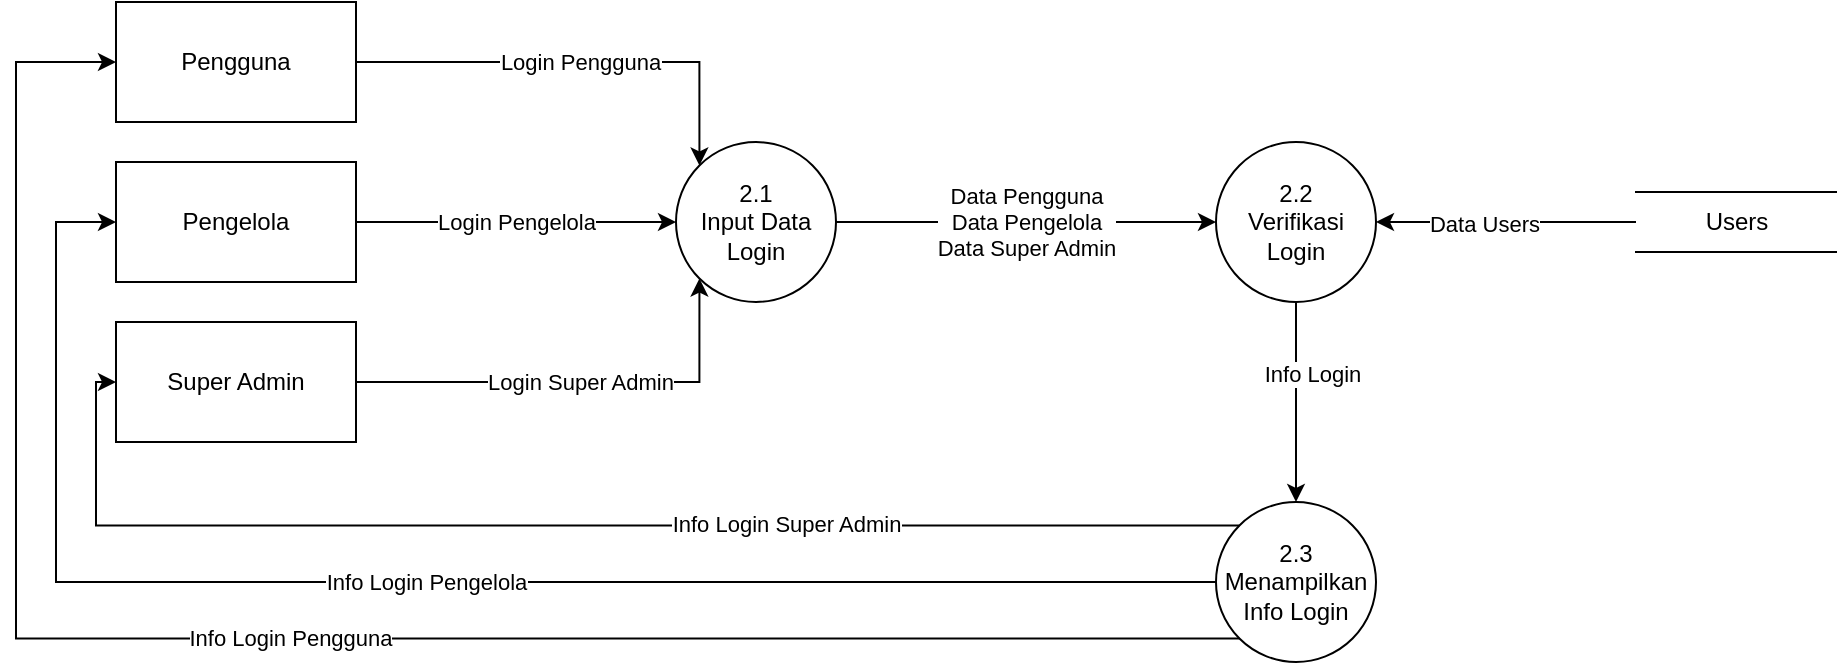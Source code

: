 <mxfile version="20.3.0" type="device"><diagram id="JYLTmYJ_LynsqxLamHNr" name="Page-1"><mxGraphModel dx="868" dy="543" grid="1" gridSize="10" guides="1" tooltips="1" connect="1" arrows="1" fold="1" page="1" pageScale="1" pageWidth="2339" pageHeight="3300" math="0" shadow="0"><root><mxCell id="0"/><mxCell id="1" parent="0"/><mxCell id="VJJY2lDOI6Vwo_ImfNUU-1" value="Pengguna" style="rounded=0;whiteSpace=wrap;html=1;" vertex="1" parent="1"><mxGeometry x="160" y="80" width="120" height="60" as="geometry"/></mxCell><mxCell id="VJJY2lDOI6Vwo_ImfNUU-2" value="Super Admin" style="rounded=0;whiteSpace=wrap;html=1;" vertex="1" parent="1"><mxGeometry x="160" y="240" width="120" height="60" as="geometry"/></mxCell><mxCell id="VJJY2lDOI6Vwo_ImfNUU-6" value="Login Pengelola" style="edgeStyle=orthogonalEdgeStyle;rounded=0;orthogonalLoop=1;jettySize=auto;html=1;entryX=0;entryY=0.5;entryDx=0;entryDy=0;" edge="1" parent="1" source="VJJY2lDOI6Vwo_ImfNUU-3" target="VJJY2lDOI6Vwo_ImfNUU-4"><mxGeometry relative="1" as="geometry"/></mxCell><mxCell id="VJJY2lDOI6Vwo_ImfNUU-3" value="Pengelola" style="rounded=0;whiteSpace=wrap;html=1;" vertex="1" parent="1"><mxGeometry x="160" y="160" width="120" height="60" as="geometry"/></mxCell><mxCell id="VJJY2lDOI6Vwo_ImfNUU-9" value="Data Pengguna&lt;br&gt;Data Pengelola&lt;br&gt;Data Super Admin" style="edgeStyle=orthogonalEdgeStyle;rounded=0;orthogonalLoop=1;jettySize=auto;html=1;" edge="1" parent="1" source="VJJY2lDOI6Vwo_ImfNUU-4" target="VJJY2lDOI6Vwo_ImfNUU-8"><mxGeometry relative="1" as="geometry"/></mxCell><mxCell id="VJJY2lDOI6Vwo_ImfNUU-4" value="2.1&lt;br&gt;Input Data Login" style="ellipse;whiteSpace=wrap;html=1;aspect=fixed;" vertex="1" parent="1"><mxGeometry x="440" y="150" width="80" height="80" as="geometry"/></mxCell><mxCell id="VJJY2lDOI6Vwo_ImfNUU-5" value="Login Pengguna" style="endArrow=classic;html=1;rounded=0;exitX=1;exitY=0.5;exitDx=0;exitDy=0;entryX=0;entryY=0;entryDx=0;entryDy=0;edgeStyle=orthogonalEdgeStyle;" edge="1" parent="1" source="VJJY2lDOI6Vwo_ImfNUU-1" target="VJJY2lDOI6Vwo_ImfNUU-4"><mxGeometry width="50" height="50" relative="1" as="geometry"><mxPoint x="360" y="230" as="sourcePoint"/><mxPoint x="410" y="180" as="targetPoint"/></mxGeometry></mxCell><mxCell id="VJJY2lDOI6Vwo_ImfNUU-7" value="Login Super Admin" style="endArrow=classic;html=1;rounded=0;exitX=1;exitY=0.5;exitDx=0;exitDy=0;entryX=0;entryY=1;entryDx=0;entryDy=0;edgeStyle=orthogonalEdgeStyle;" edge="1" parent="1" source="VJJY2lDOI6Vwo_ImfNUU-2" target="VJJY2lDOI6Vwo_ImfNUU-4"><mxGeometry width="50" height="50" relative="1" as="geometry"><mxPoint x="360" y="230" as="sourcePoint"/><mxPoint x="410" y="180" as="targetPoint"/></mxGeometry></mxCell><mxCell id="VJJY2lDOI6Vwo_ImfNUU-15" style="edgeStyle=orthogonalEdgeStyle;rounded=0;orthogonalLoop=1;jettySize=auto;html=1;" edge="1" parent="1" source="VJJY2lDOI6Vwo_ImfNUU-8" target="VJJY2lDOI6Vwo_ImfNUU-14"><mxGeometry relative="1" as="geometry"/></mxCell><mxCell id="VJJY2lDOI6Vwo_ImfNUU-16" value="Info Login" style="edgeLabel;html=1;align=center;verticalAlign=middle;resizable=0;points=[];" vertex="1" connectable="0" parent="VJJY2lDOI6Vwo_ImfNUU-15"><mxGeometry x="-0.236" y="-2" relative="1" as="geometry"><mxPoint x="10" y="-2" as="offset"/></mxGeometry></mxCell><mxCell id="VJJY2lDOI6Vwo_ImfNUU-8" value="2.2&lt;br&gt;Verifikasi Login" style="ellipse;whiteSpace=wrap;html=1;aspect=fixed;" vertex="1" parent="1"><mxGeometry x="710" y="150" width="80" height="80" as="geometry"/></mxCell><mxCell id="VJJY2lDOI6Vwo_ImfNUU-10" value="Users" style="html=1;dashed=0;whitespace=wrap;shape=partialRectangle;right=0;left=0;" vertex="1" parent="1"><mxGeometry x="920" y="175" width="100" height="30" as="geometry"/></mxCell><mxCell id="VJJY2lDOI6Vwo_ImfNUU-12" value="" style="endArrow=classic;html=1;rounded=0;exitX=0;exitY=0.5;exitDx=0;exitDy=0;entryX=1;entryY=0.5;entryDx=0;entryDy=0;" edge="1" parent="1" source="VJJY2lDOI6Vwo_ImfNUU-10" target="VJJY2lDOI6Vwo_ImfNUU-8"><mxGeometry width="50" height="50" relative="1" as="geometry"><mxPoint x="740" y="280" as="sourcePoint"/><mxPoint x="790" y="230" as="targetPoint"/></mxGeometry></mxCell><mxCell id="VJJY2lDOI6Vwo_ImfNUU-17" value="Data Users" style="edgeLabel;html=1;align=center;verticalAlign=middle;resizable=0;points=[];" vertex="1" connectable="0" parent="VJJY2lDOI6Vwo_ImfNUU-12"><mxGeometry x="0.177" y="1" relative="1" as="geometry"><mxPoint as="offset"/></mxGeometry></mxCell><mxCell id="VJJY2lDOI6Vwo_ImfNUU-14" value="2.3&lt;br&gt;Menampilkan Info Login" style="ellipse;whiteSpace=wrap;html=1;aspect=fixed;" vertex="1" parent="1"><mxGeometry x="710" y="330" width="80" height="80" as="geometry"/></mxCell><mxCell id="VJJY2lDOI6Vwo_ImfNUU-18" value="" style="endArrow=classic;html=1;rounded=0;exitX=0;exitY=0;exitDx=0;exitDy=0;entryX=0;entryY=0.5;entryDx=0;entryDy=0;edgeStyle=orthogonalEdgeStyle;" edge="1" parent="1" source="VJJY2lDOI6Vwo_ImfNUU-14" target="VJJY2lDOI6Vwo_ImfNUU-2"><mxGeometry width="50" height="50" relative="1" as="geometry"><mxPoint x="410" y="220" as="sourcePoint"/><mxPoint x="460" y="170" as="targetPoint"/></mxGeometry></mxCell><mxCell id="VJJY2lDOI6Vwo_ImfNUU-19" value="Info Login Super Admin" style="edgeLabel;html=1;align=center;verticalAlign=middle;resizable=0;points=[];" vertex="1" connectable="0" parent="VJJY2lDOI6Vwo_ImfNUU-18"><mxGeometry x="-0.306" y="-1" relative="1" as="geometry"><mxPoint as="offset"/></mxGeometry></mxCell><mxCell id="VJJY2lDOI6Vwo_ImfNUU-20" value="Info Login Pengelola" style="endArrow=classic;html=1;rounded=0;exitX=0;exitY=0.5;exitDx=0;exitDy=0;entryX=0;entryY=0.5;entryDx=0;entryDy=0;edgeStyle=orthogonalEdgeStyle;" edge="1" parent="1" source="VJJY2lDOI6Vwo_ImfNUU-14" target="VJJY2lDOI6Vwo_ImfNUU-3"><mxGeometry width="50" height="50" relative="1" as="geometry"><mxPoint x="410" y="220" as="sourcePoint"/><mxPoint x="460" y="170" as="targetPoint"/><Array as="points"><mxPoint x="130" y="370"/><mxPoint x="130" y="190"/></Array></mxGeometry></mxCell><mxCell id="VJJY2lDOI6Vwo_ImfNUU-23" value="Info Login Pengguna" style="endArrow=classic;html=1;rounded=0;exitX=0;exitY=1;exitDx=0;exitDy=0;entryX=0;entryY=0.5;entryDx=0;entryDy=0;edgeStyle=orthogonalEdgeStyle;" edge="1" parent="1" source="VJJY2lDOI6Vwo_ImfNUU-14" target="VJJY2lDOI6Vwo_ImfNUU-1"><mxGeometry width="50" height="50" relative="1" as="geometry"><mxPoint x="410" y="220" as="sourcePoint"/><mxPoint x="460" y="170" as="targetPoint"/><Array as="points"><mxPoint x="110" y="398"/><mxPoint x="110" y="110"/></Array></mxGeometry></mxCell></root></mxGraphModel></diagram></mxfile>